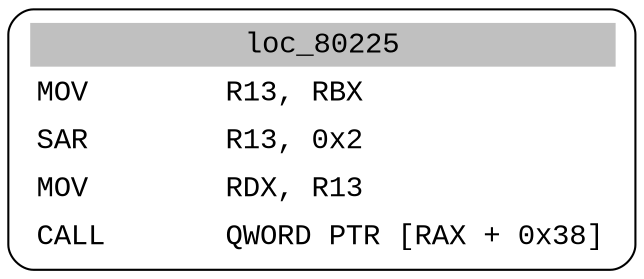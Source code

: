 digraph asm_graph {
1941 [
shape="Mrecord" fontname="Courier New"label =<<table border="0" cellborder="0" cellpadding="3"><tr><td align="center" colspan="2" bgcolor="grey">loc_80225</td></tr><tr><td align="left">MOV        R13, RBX</td></tr><tr><td align="left">SAR        R13, 0x2</td></tr><tr><td align="left">MOV        RDX, R13</td></tr><tr><td align="left">CALL       QWORD PTR [RAX + 0x38]</td></tr></table>> ];
}